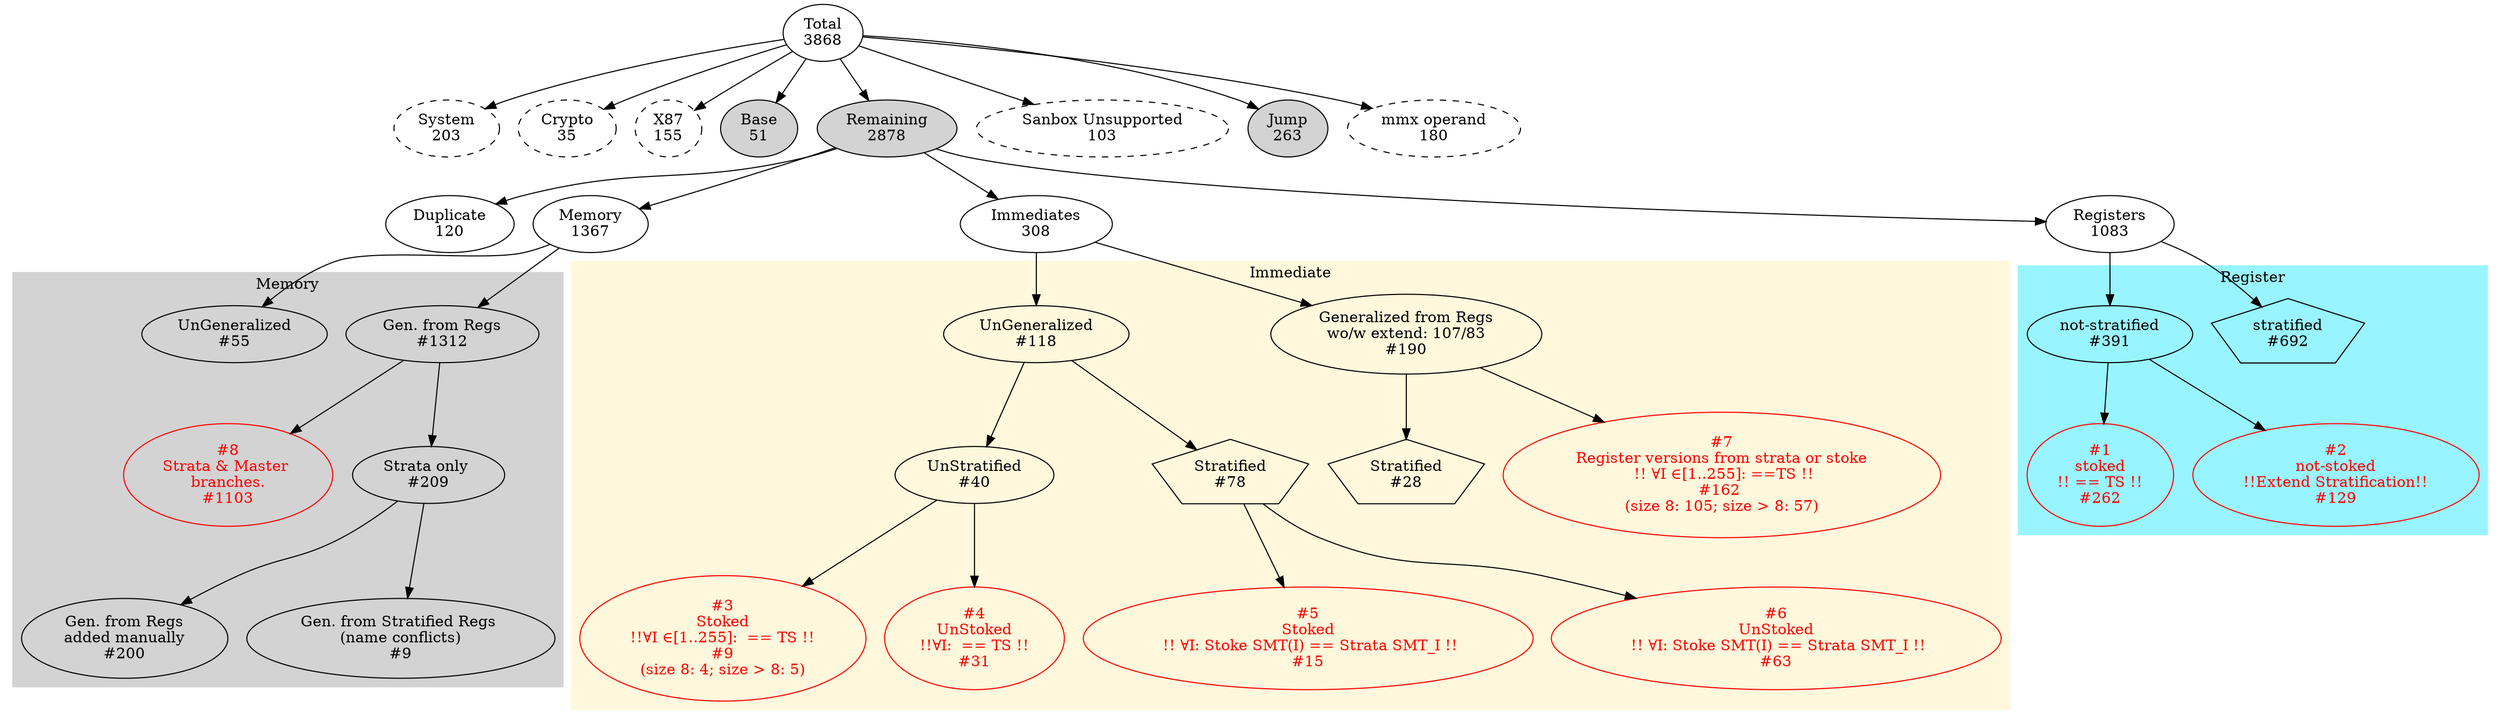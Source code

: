 // dot -Tps imm_stats.dot -o imm_stats.ps
digraph instr_supprt {
    
      
  T [label="Total\n3868"]
    SYS         [style=dashed; label="System\n203"] 
    CRYPTO      [style=dashed; label="Crypto\n35"] 
    X87         [style=dashed; label="X87\n155"] 
    BASE        [style=filled; label="Base\n51"] 
    REM         [style=filled; label="Remaining\n2878"]
    US          [style=dashed; label="Sanbox Unsupported\n103"] 
    JMP         [style=filled; label="Jump\n263"] 
    MMX         [style=dashed; label="mmx operand\n180"] 
  
  T -> SYS  
  T -> CRYPTO  
  T -> X87  
  T -> US  
  T -> BASE  
  T -> REM
  T -> JMP  
  T -> MMX  

  {rank = same; T; }
  {rank = same; SYS; CRYPTO; X87; US; JMP; MMX;  }
  {rank = same; REM, BASE}

  /***************************************************/
  // Remaining

  DUP      [label="Duplicate\n120"] 
  MEM      [label="Memory\n1367"] 
  IMMS [label="Immediates\n308"]
  REGS [label="Registers\n1083"]

  REM -> DUP
  REM -> MEM
  REM -> IMMS
  REM -> REGS
  {rank = same; DUP; MEM; IMMS; REGS;}

  /***************************************************/
  // Registers
  subgraph cluster_0 {
    label =  "Register"
    style=filled;
    color = cadetblue1;

    REGS_STRATA [sides=5; shape=polygon; label="stratified\n#692"] 
    REGS_UNSTRATA [label="not-stratified\n#391"] 
    REGS_UNSTRATA_STOKED [fontcolor=red; color=red; label="#1\nstoked\n!! == TS !!\n#262"] 
    REGS_UGUSUS [fontcolor=red; color=red; label="#2\nnot-stoked\n!!Extend Stratification!!\n#129"]

    REGS -> REGS_STRATA
    REGS -> REGS_UNSTRATA
    REGS_UNSTRATA -> REGS_UNSTRATA_STOKED
    REGS_UNSTRATA -> REGS_UGUSUS

    {rank = same; REGS_STRATA; REGS_UNSTRATA; }
    {rank = same; REGS_UNSTRATA_STOKED; REGS_UGUSUS; }
  }
  /***************************************************/

  /***************************************************/
  // Memory
  subgraph cluster_1 {
    label =  "Memory"
    style=filled;
    color = lightgrey;

    MEM_G [label="Gen. from Regs\n#1312"]
    MEM_G_STRATA_STOKE [fontcolor=red; color=red;label="#8\nStrata & Master \nbranches.\n#1103"]
    MEM_G_STRATA_ONLY [label="Strata only \n#209"]
    MEM_G_STRATA_MANUAL_ADDITION [label=" Gen. from Regs \nadded manually\n#200"]
    MEM_G_STRATA_MANUAL_NAME_CONFLICT [label="Gen. from Stratified Regs \n(name conflicts)\n#9"]

    MEM_UG [label="UnGeneralized\n#55"]

    MEM -> MEM_G
    MEM_G -> MEM_G_STRATA_STOKE
    MEM_G -> MEM_G_STRATA_ONLY
    MEM_G_STRATA_ONLY -> MEM_G_STRATA_MANUAL_ADDITION
    MEM_G_STRATA_ONLY -> MEM_G_STRATA_MANUAL_NAME_CONFLICT
    MEM -> MEM_UG

    {rank = same; MEM_UG; MEM_G; }
  }
  /***************************************************/

 /***************************************************/
 // Immediates
  subgraph cluster_2 {
    label =  "Immediate";
    style=filled;
    color = cornsilk;

    G [label="Generalized from Regs\nwo/w extend: 107/83\n#190"] 
    S1 [sides=5; shape=polygon; label="Stratified\n#28"] 
    //S [label="Strata\n106"] 
    UG [label="UnGeneralized\n#118"] 
    UGUS [label="UnStratified\n#40"]
    S2 [sides=5; shape=polygon; label="Stratified\n#78"] 
    UGUSS [fontcolor=red; color=red; label="#3\nStoked\n!!&#8704;I &isin;[1..255]:  == TS !!\n#9\n(size 8: 4; size > 8: 5)"]
    UGUSUS [fontcolor=red; color=red; label="#4\nUnStoked\n!!&#8704;I:  == TS !!\n#31"]
    S2_STOKED [fontcolor=red; color=red; label="#5\nStoked\n !! &#8704;I: Stoke SMT(I) == Strata SMT_I !!\n#15"]
    S2_UNSTOKED [fontcolor=red; color=red; label="#6\nUnStoked\n !! &#8704;I: Stoke SMT(I) == Strata SMT_I !!\n#63"]
    GUS [fontcolor=red; color=red; label="#7\nRegister versions from strata or stoke\n !! &#8704;I &isin;[1..255]: ==TS !!\n#162 \n(size 8: 105; size > 8: 57)"]

    IMMS -> G
    IMMS -> UG

    //G -> S1 -> S
    //UG -> S2 -> S
    G -> S1
    UG -> S2
    G -> GUS
    UG -> UGUS -> UGUSS
    UGUS -> UGUSUS
    S2 -> S2_STOKED
    S2 -> S2_UNSTOKED

    {rank = same; IMMS; }
    {rank = same; G; UG; }
    {rank = same; S1; S2; UGUS }
    {rank = same; UGUSUS  }
    {rank = same; S2_STOKED;S2_UNSTOKED   }
  }
 /***************************************************/

 }
